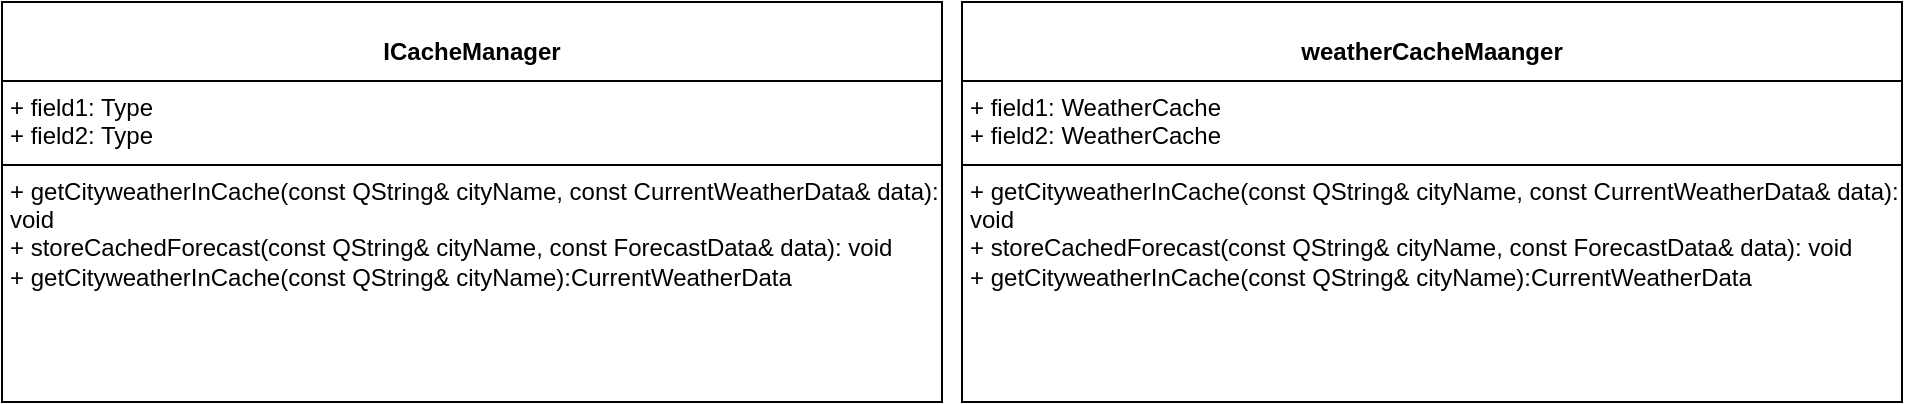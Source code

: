 <mxfile version="28.2.5">
  <diagram name="Page-1" id="oUnMoPLCnfqY7WLHDjaz">
    <mxGraphModel dx="692" dy="595" grid="1" gridSize="10" guides="1" tooltips="1" connect="1" arrows="1" fold="1" page="1" pageScale="1" pageWidth="850" pageHeight="1100" math="0" shadow="0">
      <root>
        <mxCell id="0" />
        <mxCell id="1" parent="0" />
        <mxCell id="nypXykm4cELtuI6BRTX_-1" value="&lt;p style=&quot;margin: 4px 0px 0px; text-align: center;&quot;&gt;&lt;br&gt;&lt;b&gt;ICacheManager&lt;/b&gt;&lt;/p&gt;&lt;hr size=&quot;1&quot; style=&quot;border-style:solid;&quot;&gt;&lt;p style=&quot;margin:0px;margin-left:4px;&quot;&gt;+ field1: Type&lt;br&gt;+ field2: Type&lt;/p&gt;&lt;hr size=&quot;1&quot; style=&quot;border-style:solid;&quot;&gt;&lt;p style=&quot;margin:0px;margin-left:4px;&quot;&gt;+ getCityweatherInCache(const QString&amp;amp; cityName, const CurrentWeatherData&amp;amp; data): void&lt;br&gt;+ storeCachedForecast(const QString&amp;amp; cityName, const ForecastData&amp;amp; data): void&lt;/p&gt;&lt;p style=&quot;margin:0px;margin-left:4px;&quot;&gt;+&amp;nbsp;getCityweatherInCache(const QString&amp;amp; cityName):CurrentWeatherData&lt;/p&gt;" style="verticalAlign=top;align=left;overflow=fill;html=1;whiteSpace=wrap;" parent="1" vertex="1">
          <mxGeometry x="190" y="210" width="470" height="200" as="geometry" />
        </mxCell>
        <mxCell id="djVzZgQIl5SlICNxoMxV-5" value="&lt;p style=&quot;margin: 4px 0px 0px; text-align: center;&quot;&gt;&lt;br&gt;&lt;b&gt;weatherCacheMaanger&lt;/b&gt;&lt;/p&gt;&lt;hr size=&quot;1&quot; style=&quot;border-style:solid;&quot;&gt;&lt;p style=&quot;margin:0px;margin-left:4px;&quot;&gt;+ field1:&amp;nbsp;WeatherCache&lt;br&gt;+ field2:&amp;nbsp;WeatherCache&lt;/p&gt;&lt;hr size=&quot;1&quot; style=&quot;border-style:solid;&quot;&gt;&lt;p style=&quot;margin:0px;margin-left:4px;&quot;&gt;+ getCityweatherInCache(const QString&amp;amp; cityName, const CurrentWeatherData&amp;amp; data): void&lt;br&gt;+ storeCachedForecast(const QString&amp;amp; cityName, const ForecastData&amp;amp; data): void&lt;/p&gt;&lt;p style=&quot;margin:0px;margin-left:4px;&quot;&gt;+&amp;nbsp;getCityweatherInCache(const QString&amp;amp; cityName):CurrentWeatherData&lt;/p&gt;" style="verticalAlign=top;align=left;overflow=fill;html=1;whiteSpace=wrap;" vertex="1" parent="1">
          <mxGeometry x="670" y="210" width="470" height="200" as="geometry" />
        </mxCell>
      </root>
    </mxGraphModel>
  </diagram>
</mxfile>

